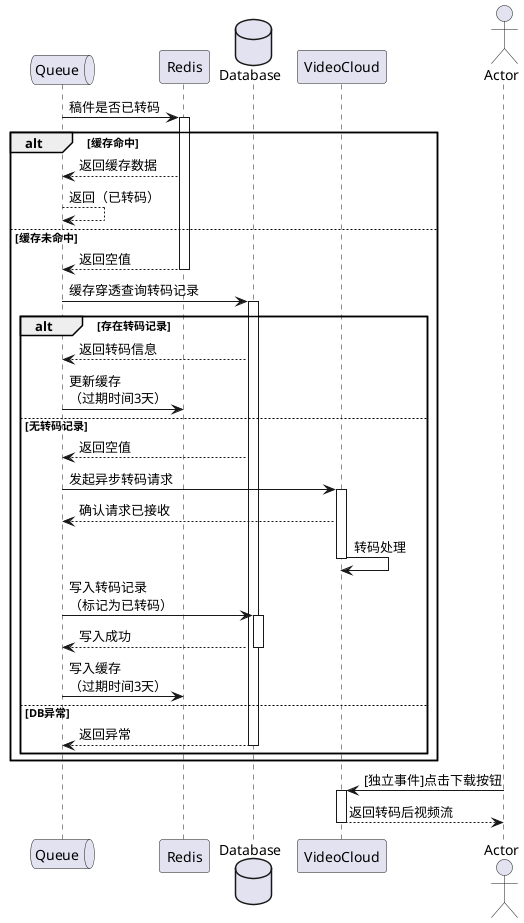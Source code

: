 @startuml

queue       Queue       as Consumer
Consumer -> Redis: 稿件是否已转码
activate Redis

alt 缓存命中
    Redis --> Consumer: 返回缓存数据
    Consumer --> Consumer: 返回（已转码）
else 缓存未命中
database    Database    as DB
    Redis --> Consumer: 返回空值
      deactivate Redis

    Consumer -> DB: 缓存穿透查询转码记录
    activate DB

    alt 存在转码记录
        DB --> Consumer: 返回转码信息
        Consumer -> Redis: 更新缓存\n（过期时间3天）
        deactivate Redis
    else 无转码记录
        DB --> Consumer: 返回空值
        Consumer -> VideoCloud: 发起异步转码请求
        activate VideoCloud
        VideoCloud --> Consumer: 确认请求已接收
        VideoCloud -> VideoCloud: 转码处理
        deactivate VideoCloud

        Consumer -> DB: 写入转码记录\n（标记为已转码）
        activate DB
        DB --> Consumer: 写入成功
        deactivate DB

        Consumer -> Redis: 写入缓存\n（过期时间3天）
        deactivate Redis
    else DB异常
        DB --> Consumer: 返回异常
        deactivate DB
    end
end
' ================ 用户下载流程 ================
actor Actor as User
User -> VideoCloud: [独立事件]点击下载按钮
activate VideoCloud
VideoCloud --> User: 返回转码后视频流
deactivate VideoCloud
@enduml